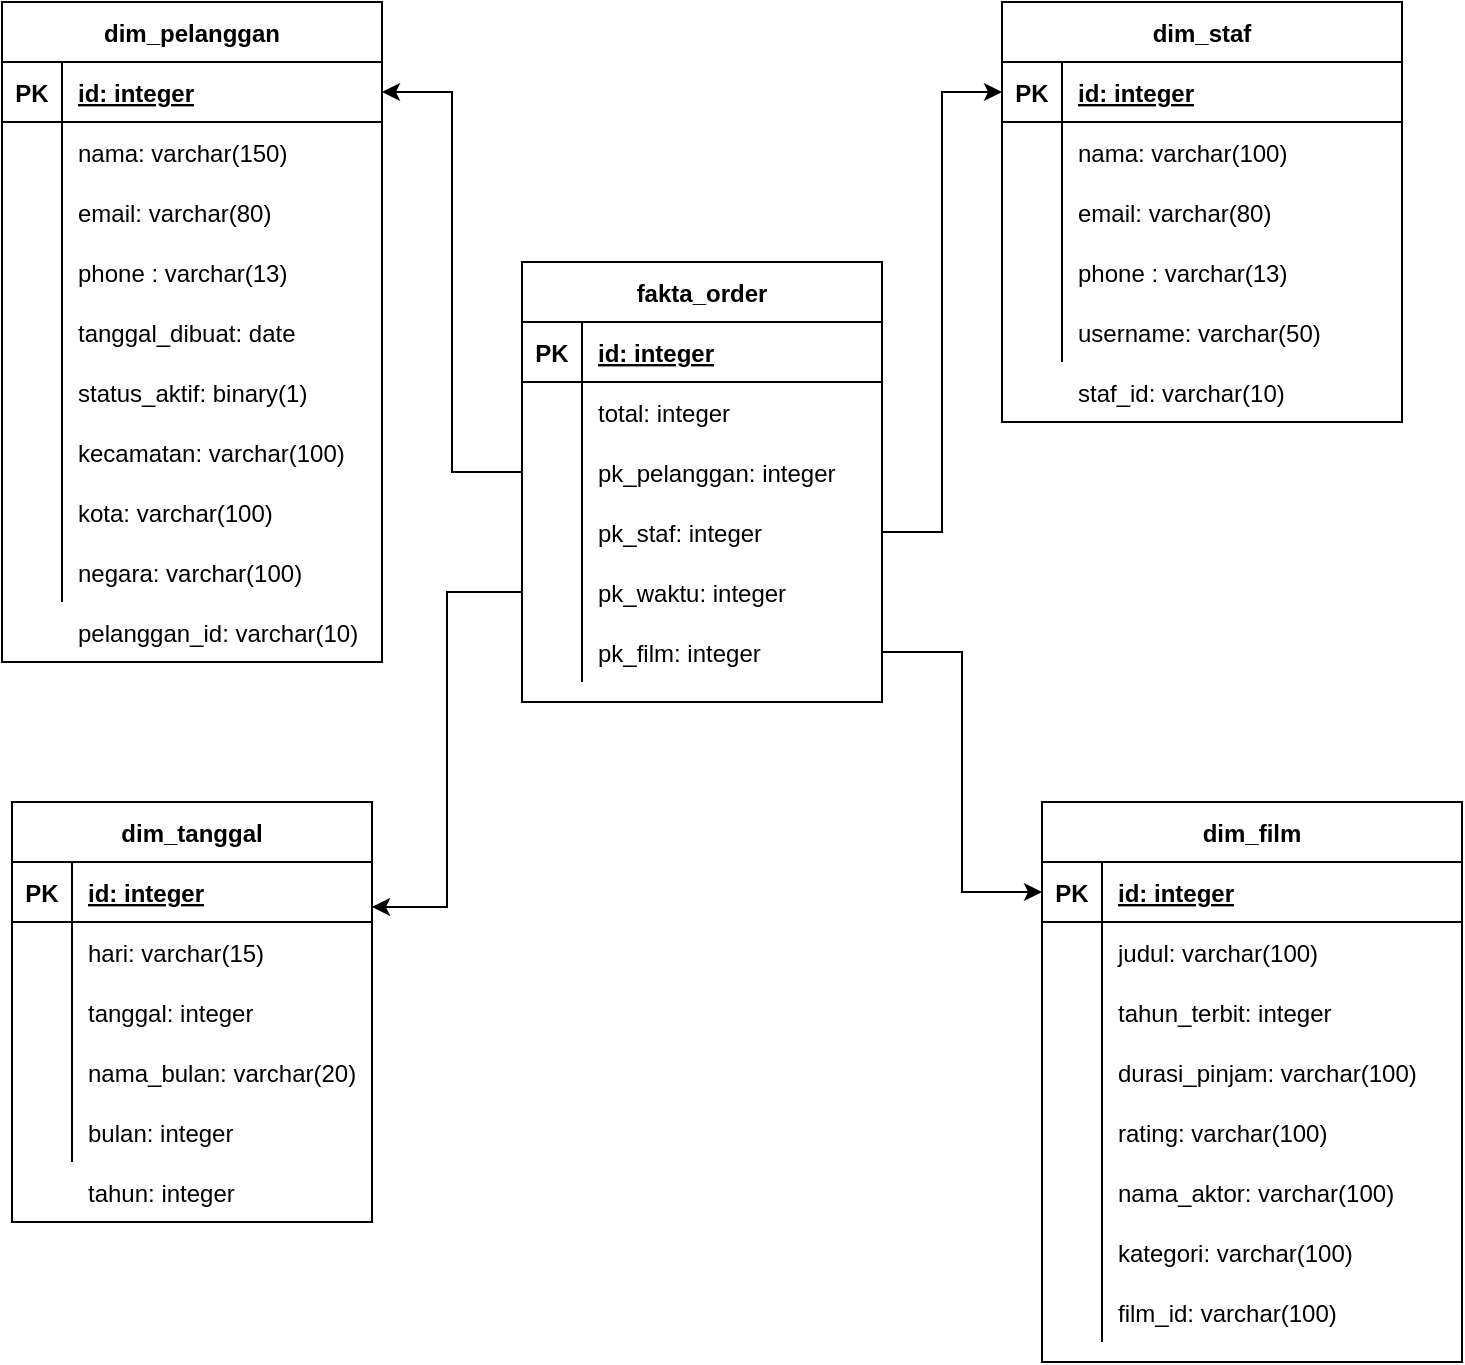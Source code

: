 <mxfile version="13.9.2" type="device"><diagram id="4bnwiTdazOi65BgapOpy" name="Page-1"><mxGraphModel dx="1027" dy="566" grid="1" gridSize="10" guides="1" tooltips="1" connect="1" arrows="1" fold="1" page="1" pageScale="1" pageWidth="827" pageHeight="1169" math="0" shadow="0"><root><mxCell id="0"/><mxCell id="1" parent="0"/><mxCell id="m4vADkWLRVbsWv9wEaw5-1" value="fakta_order" style="shape=table;startSize=30;container=1;collapsible=1;childLayout=tableLayout;fixedRows=1;rowLines=0;fontStyle=1;align=center;resizeLast=1;" vertex="1" parent="1"><mxGeometry x="300" y="160" width="180" height="220" as="geometry"/></mxCell><mxCell id="m4vADkWLRVbsWv9wEaw5-2" value="" style="shape=partialRectangle;collapsible=0;dropTarget=0;pointerEvents=0;fillColor=none;top=0;left=0;bottom=1;right=0;points=[[0,0.5],[1,0.5]];portConstraint=eastwest;" vertex="1" parent="m4vADkWLRVbsWv9wEaw5-1"><mxGeometry y="30" width="180" height="30" as="geometry"/></mxCell><mxCell id="m4vADkWLRVbsWv9wEaw5-3" value="PK" style="shape=partialRectangle;connectable=0;fillColor=none;top=0;left=0;bottom=0;right=0;fontStyle=1;overflow=hidden;" vertex="1" parent="m4vADkWLRVbsWv9wEaw5-2"><mxGeometry width="30" height="30" as="geometry"/></mxCell><mxCell id="m4vADkWLRVbsWv9wEaw5-4" value="id: integer" style="shape=partialRectangle;connectable=0;fillColor=none;top=0;left=0;bottom=0;right=0;align=left;spacingLeft=6;fontStyle=5;overflow=hidden;" vertex="1" parent="m4vADkWLRVbsWv9wEaw5-2"><mxGeometry x="30" width="150" height="30" as="geometry"/></mxCell><mxCell id="m4vADkWLRVbsWv9wEaw5-5" value="" style="shape=partialRectangle;collapsible=0;dropTarget=0;pointerEvents=0;fillColor=none;top=0;left=0;bottom=0;right=0;points=[[0,0.5],[1,0.5]];portConstraint=eastwest;" vertex="1" parent="m4vADkWLRVbsWv9wEaw5-1"><mxGeometry y="60" width="180" height="30" as="geometry"/></mxCell><mxCell id="m4vADkWLRVbsWv9wEaw5-6" value="" style="shape=partialRectangle;connectable=0;fillColor=none;top=0;left=0;bottom=0;right=0;editable=1;overflow=hidden;" vertex="1" parent="m4vADkWLRVbsWv9wEaw5-5"><mxGeometry width="30" height="30" as="geometry"/></mxCell><mxCell id="m4vADkWLRVbsWv9wEaw5-7" value="total: integer" style="shape=partialRectangle;connectable=0;fillColor=none;top=0;left=0;bottom=0;right=0;align=left;spacingLeft=6;overflow=hidden;" vertex="1" parent="m4vADkWLRVbsWv9wEaw5-5"><mxGeometry x="30" width="150" height="30" as="geometry"/></mxCell><mxCell id="m4vADkWLRVbsWv9wEaw5-8" value="" style="shape=partialRectangle;collapsible=0;dropTarget=0;pointerEvents=0;fillColor=none;top=0;left=0;bottom=0;right=0;points=[[0,0.5],[1,0.5]];portConstraint=eastwest;" vertex="1" parent="m4vADkWLRVbsWv9wEaw5-1"><mxGeometry y="90" width="180" height="30" as="geometry"/></mxCell><mxCell id="m4vADkWLRVbsWv9wEaw5-9" value="" style="shape=partialRectangle;connectable=0;fillColor=none;top=0;left=0;bottom=0;right=0;editable=1;overflow=hidden;" vertex="1" parent="m4vADkWLRVbsWv9wEaw5-8"><mxGeometry width="30" height="30" as="geometry"/></mxCell><mxCell id="m4vADkWLRVbsWv9wEaw5-10" value="pk_pelanggan: integer" style="shape=partialRectangle;connectable=0;fillColor=none;top=0;left=0;bottom=0;right=0;align=left;spacingLeft=6;overflow=hidden;" vertex="1" parent="m4vADkWLRVbsWv9wEaw5-8"><mxGeometry x="30" width="150" height="30" as="geometry"/></mxCell><mxCell id="m4vADkWLRVbsWv9wEaw5-11" value="" style="shape=partialRectangle;collapsible=0;dropTarget=0;pointerEvents=0;fillColor=none;top=0;left=0;bottom=0;right=0;points=[[0,0.5],[1,0.5]];portConstraint=eastwest;" vertex="1" parent="m4vADkWLRVbsWv9wEaw5-1"><mxGeometry y="120" width="180" height="30" as="geometry"/></mxCell><mxCell id="m4vADkWLRVbsWv9wEaw5-12" value="" style="shape=partialRectangle;connectable=0;fillColor=none;top=0;left=0;bottom=0;right=0;editable=1;overflow=hidden;" vertex="1" parent="m4vADkWLRVbsWv9wEaw5-11"><mxGeometry width="30" height="30" as="geometry"/></mxCell><mxCell id="m4vADkWLRVbsWv9wEaw5-13" value="pk_staf: integer" style="shape=partialRectangle;connectable=0;fillColor=none;top=0;left=0;bottom=0;right=0;align=left;spacingLeft=6;overflow=hidden;" vertex="1" parent="m4vADkWLRVbsWv9wEaw5-11"><mxGeometry x="30" width="150" height="30" as="geometry"/></mxCell><mxCell id="m4vADkWLRVbsWv9wEaw5-14" value="" style="shape=partialRectangle;collapsible=0;dropTarget=0;pointerEvents=0;fillColor=none;top=0;left=0;bottom=0;right=0;points=[[0,0.5],[1,0.5]];portConstraint=eastwest;" vertex="1" parent="m4vADkWLRVbsWv9wEaw5-1"><mxGeometry y="150" width="180" height="30" as="geometry"/></mxCell><mxCell id="m4vADkWLRVbsWv9wEaw5-15" value="" style="shape=partialRectangle;connectable=0;fillColor=none;top=0;left=0;bottom=0;right=0;editable=1;overflow=hidden;" vertex="1" parent="m4vADkWLRVbsWv9wEaw5-14"><mxGeometry width="30" height="30" as="geometry"/></mxCell><mxCell id="m4vADkWLRVbsWv9wEaw5-16" value="pk_waktu: integer" style="shape=partialRectangle;connectable=0;fillColor=none;top=0;left=0;bottom=0;right=0;align=left;spacingLeft=6;overflow=hidden;" vertex="1" parent="m4vADkWLRVbsWv9wEaw5-14"><mxGeometry x="30" width="150" height="30" as="geometry"/></mxCell><mxCell id="m4vADkWLRVbsWv9wEaw5-17" value="" style="shape=partialRectangle;collapsible=0;dropTarget=0;pointerEvents=0;fillColor=none;top=0;left=0;bottom=0;right=0;points=[[0,0.5],[1,0.5]];portConstraint=eastwest;" vertex="1" parent="m4vADkWLRVbsWv9wEaw5-1"><mxGeometry y="180" width="180" height="30" as="geometry"/></mxCell><mxCell id="m4vADkWLRVbsWv9wEaw5-18" value="" style="shape=partialRectangle;connectable=0;fillColor=none;top=0;left=0;bottom=0;right=0;editable=1;overflow=hidden;" vertex="1" parent="m4vADkWLRVbsWv9wEaw5-17"><mxGeometry width="30" height="30" as="geometry"/></mxCell><mxCell id="m4vADkWLRVbsWv9wEaw5-19" value="pk_film: integer" style="shape=partialRectangle;connectable=0;fillColor=none;top=0;left=0;bottom=0;right=0;align=left;spacingLeft=6;overflow=hidden;" vertex="1" parent="m4vADkWLRVbsWv9wEaw5-17"><mxGeometry x="30" width="150" height="30" as="geometry"/></mxCell><mxCell id="m4vADkWLRVbsWv9wEaw5-20" value="dim_pelanggan" style="shape=table;startSize=30;container=1;collapsible=1;childLayout=tableLayout;fixedRows=1;rowLines=0;fontStyle=1;align=center;resizeLast=1;" vertex="1" parent="1"><mxGeometry x="40" y="30" width="190" height="330" as="geometry"/></mxCell><mxCell id="m4vADkWLRVbsWv9wEaw5-21" value="" style="shape=partialRectangle;collapsible=0;dropTarget=0;pointerEvents=0;fillColor=none;top=0;left=0;bottom=1;right=0;points=[[0,0.5],[1,0.5]];portConstraint=eastwest;" vertex="1" parent="m4vADkWLRVbsWv9wEaw5-20"><mxGeometry y="30" width="190" height="30" as="geometry"/></mxCell><mxCell id="m4vADkWLRVbsWv9wEaw5-22" value="PK" style="shape=partialRectangle;connectable=0;fillColor=none;top=0;left=0;bottom=0;right=0;fontStyle=1;overflow=hidden;" vertex="1" parent="m4vADkWLRVbsWv9wEaw5-21"><mxGeometry width="30" height="30" as="geometry"/></mxCell><mxCell id="m4vADkWLRVbsWv9wEaw5-23" value="id: integer" style="shape=partialRectangle;connectable=0;fillColor=none;top=0;left=0;bottom=0;right=0;align=left;spacingLeft=6;fontStyle=5;overflow=hidden;" vertex="1" parent="m4vADkWLRVbsWv9wEaw5-21"><mxGeometry x="30" width="160" height="30" as="geometry"/></mxCell><mxCell id="m4vADkWLRVbsWv9wEaw5-24" value="" style="shape=partialRectangle;collapsible=0;dropTarget=0;pointerEvents=0;fillColor=none;top=0;left=0;bottom=0;right=0;points=[[0,0.5],[1,0.5]];portConstraint=eastwest;" vertex="1" parent="m4vADkWLRVbsWv9wEaw5-20"><mxGeometry y="60" width="190" height="30" as="geometry"/></mxCell><mxCell id="m4vADkWLRVbsWv9wEaw5-25" value="" style="shape=partialRectangle;connectable=0;fillColor=none;top=0;left=0;bottom=0;right=0;editable=1;overflow=hidden;" vertex="1" parent="m4vADkWLRVbsWv9wEaw5-24"><mxGeometry width="30" height="30" as="geometry"/></mxCell><mxCell id="m4vADkWLRVbsWv9wEaw5-26" value="nama: varchar(150)" style="shape=partialRectangle;connectable=0;fillColor=none;top=0;left=0;bottom=0;right=0;align=left;spacingLeft=6;overflow=hidden;" vertex="1" parent="m4vADkWLRVbsWv9wEaw5-24"><mxGeometry x="30" width="160" height="30" as="geometry"/></mxCell><mxCell id="m4vADkWLRVbsWv9wEaw5-27" value="" style="shape=partialRectangle;collapsible=0;dropTarget=0;pointerEvents=0;fillColor=none;top=0;left=0;bottom=0;right=0;points=[[0,0.5],[1,0.5]];portConstraint=eastwest;" vertex="1" parent="m4vADkWLRVbsWv9wEaw5-20"><mxGeometry y="90" width="190" height="30" as="geometry"/></mxCell><mxCell id="m4vADkWLRVbsWv9wEaw5-28" value="" style="shape=partialRectangle;connectable=0;fillColor=none;top=0;left=0;bottom=0;right=0;editable=1;overflow=hidden;" vertex="1" parent="m4vADkWLRVbsWv9wEaw5-27"><mxGeometry width="30" height="30" as="geometry"/></mxCell><mxCell id="m4vADkWLRVbsWv9wEaw5-29" value="email: varchar(80)" style="shape=partialRectangle;connectable=0;fillColor=none;top=0;left=0;bottom=0;right=0;align=left;spacingLeft=6;overflow=hidden;" vertex="1" parent="m4vADkWLRVbsWv9wEaw5-27"><mxGeometry x="30" width="160" height="30" as="geometry"/></mxCell><mxCell id="m4vADkWLRVbsWv9wEaw5-30" value="" style="shape=partialRectangle;collapsible=0;dropTarget=0;pointerEvents=0;fillColor=none;top=0;left=0;bottom=0;right=0;points=[[0,0.5],[1,0.5]];portConstraint=eastwest;" vertex="1" parent="m4vADkWLRVbsWv9wEaw5-20"><mxGeometry y="120" width="190" height="30" as="geometry"/></mxCell><mxCell id="m4vADkWLRVbsWv9wEaw5-31" value="" style="shape=partialRectangle;connectable=0;fillColor=none;top=0;left=0;bottom=0;right=0;editable=1;overflow=hidden;" vertex="1" parent="m4vADkWLRVbsWv9wEaw5-30"><mxGeometry width="30" height="30" as="geometry"/></mxCell><mxCell id="m4vADkWLRVbsWv9wEaw5-32" value="phone : varchar(13)" style="shape=partialRectangle;connectable=0;fillColor=none;top=0;left=0;bottom=0;right=0;align=left;spacingLeft=6;overflow=hidden;" vertex="1" parent="m4vADkWLRVbsWv9wEaw5-30"><mxGeometry x="30" width="160" height="30" as="geometry"/></mxCell><mxCell id="m4vADkWLRVbsWv9wEaw5-33" value="" style="shape=partialRectangle;collapsible=0;dropTarget=0;pointerEvents=0;fillColor=none;top=0;left=0;bottom=0;right=0;points=[[0,0.5],[1,0.5]];portConstraint=eastwest;" vertex="1" parent="m4vADkWLRVbsWv9wEaw5-20"><mxGeometry y="150" width="190" height="30" as="geometry"/></mxCell><mxCell id="m4vADkWLRVbsWv9wEaw5-34" value="" style="shape=partialRectangle;connectable=0;fillColor=none;top=0;left=0;bottom=0;right=0;editable=1;overflow=hidden;" vertex="1" parent="m4vADkWLRVbsWv9wEaw5-33"><mxGeometry width="30" height="30" as="geometry"/></mxCell><mxCell id="m4vADkWLRVbsWv9wEaw5-35" value="tanggal_dibuat: date" style="shape=partialRectangle;connectable=0;fillColor=none;top=0;left=0;bottom=0;right=0;align=left;spacingLeft=6;overflow=hidden;" vertex="1" parent="m4vADkWLRVbsWv9wEaw5-33"><mxGeometry x="30" width="160" height="30" as="geometry"/></mxCell><mxCell id="m4vADkWLRVbsWv9wEaw5-36" value="" style="shape=partialRectangle;collapsible=0;dropTarget=0;pointerEvents=0;fillColor=none;top=0;left=0;bottom=0;right=0;points=[[0,0.5],[1,0.5]];portConstraint=eastwest;" vertex="1" parent="m4vADkWLRVbsWv9wEaw5-20"><mxGeometry y="180" width="190" height="30" as="geometry"/></mxCell><mxCell id="m4vADkWLRVbsWv9wEaw5-37" value="" style="shape=partialRectangle;connectable=0;fillColor=none;top=0;left=0;bottom=0;right=0;editable=1;overflow=hidden;" vertex="1" parent="m4vADkWLRVbsWv9wEaw5-36"><mxGeometry width="30" height="30" as="geometry"/></mxCell><mxCell id="m4vADkWLRVbsWv9wEaw5-38" value="status_aktif: binary(1)" style="shape=partialRectangle;connectable=0;fillColor=none;top=0;left=0;bottom=0;right=0;align=left;spacingLeft=6;overflow=hidden;" vertex="1" parent="m4vADkWLRVbsWv9wEaw5-36"><mxGeometry x="30" width="160" height="30" as="geometry"/></mxCell><mxCell id="m4vADkWLRVbsWv9wEaw5-39" value="" style="shape=partialRectangle;collapsible=0;dropTarget=0;pointerEvents=0;fillColor=none;top=0;left=0;bottom=0;right=0;points=[[0,0.5],[1,0.5]];portConstraint=eastwest;" vertex="1" parent="m4vADkWLRVbsWv9wEaw5-20"><mxGeometry y="210" width="190" height="30" as="geometry"/></mxCell><mxCell id="m4vADkWLRVbsWv9wEaw5-40" value="" style="shape=partialRectangle;connectable=0;fillColor=none;top=0;left=0;bottom=0;right=0;editable=1;overflow=hidden;" vertex="1" parent="m4vADkWLRVbsWv9wEaw5-39"><mxGeometry width="30" height="30" as="geometry"/></mxCell><mxCell id="m4vADkWLRVbsWv9wEaw5-41" value="kecamatan: varchar(100)" style="shape=partialRectangle;connectable=0;fillColor=none;top=0;left=0;bottom=0;right=0;align=left;spacingLeft=6;overflow=hidden;" vertex="1" parent="m4vADkWLRVbsWv9wEaw5-39"><mxGeometry x="30" width="160" height="30" as="geometry"/></mxCell><mxCell id="m4vADkWLRVbsWv9wEaw5-42" value="" style="shape=partialRectangle;collapsible=0;dropTarget=0;pointerEvents=0;fillColor=none;top=0;left=0;bottom=0;right=0;points=[[0,0.5],[1,0.5]];portConstraint=eastwest;" vertex="1" parent="m4vADkWLRVbsWv9wEaw5-20"><mxGeometry y="240" width="190" height="30" as="geometry"/></mxCell><mxCell id="m4vADkWLRVbsWv9wEaw5-43" value="" style="shape=partialRectangle;connectable=0;fillColor=none;top=0;left=0;bottom=0;right=0;editable=1;overflow=hidden;" vertex="1" parent="m4vADkWLRVbsWv9wEaw5-42"><mxGeometry width="30" height="30" as="geometry"/></mxCell><mxCell id="m4vADkWLRVbsWv9wEaw5-44" value="kota: varchar(100)" style="shape=partialRectangle;connectable=0;fillColor=none;top=0;left=0;bottom=0;right=0;align=left;spacingLeft=6;overflow=hidden;" vertex="1" parent="m4vADkWLRVbsWv9wEaw5-42"><mxGeometry x="30" width="160" height="30" as="geometry"/></mxCell><mxCell id="m4vADkWLRVbsWv9wEaw5-45" value="" style="shape=partialRectangle;collapsible=0;dropTarget=0;pointerEvents=0;fillColor=none;top=0;left=0;bottom=0;right=0;points=[[0,0.5],[1,0.5]];portConstraint=eastwest;" vertex="1" parent="m4vADkWLRVbsWv9wEaw5-20"><mxGeometry y="270" width="190" height="30" as="geometry"/></mxCell><mxCell id="m4vADkWLRVbsWv9wEaw5-46" value="" style="shape=partialRectangle;connectable=0;fillColor=none;top=0;left=0;bottom=0;right=0;editable=1;overflow=hidden;" vertex="1" parent="m4vADkWLRVbsWv9wEaw5-45"><mxGeometry width="30" height="30" as="geometry"/></mxCell><mxCell id="m4vADkWLRVbsWv9wEaw5-47" value="negara: varchar(100)" style="shape=partialRectangle;connectable=0;fillColor=none;top=0;left=0;bottom=0;right=0;align=left;spacingLeft=6;overflow=hidden;" vertex="1" parent="m4vADkWLRVbsWv9wEaw5-45"><mxGeometry x="30" width="160" height="30" as="geometry"/></mxCell><mxCell id="m4vADkWLRVbsWv9wEaw5-48" style="edgeStyle=orthogonalEdgeStyle;rounded=0;orthogonalLoop=1;jettySize=auto;html=1;entryX=1;entryY=0.5;entryDx=0;entryDy=0;" edge="1" parent="1" source="m4vADkWLRVbsWv9wEaw5-8" target="m4vADkWLRVbsWv9wEaw5-21"><mxGeometry relative="1" as="geometry"/></mxCell><mxCell id="m4vADkWLRVbsWv9wEaw5-49" value="dim_staf" style="shape=table;startSize=30;container=1;collapsible=1;childLayout=tableLayout;fixedRows=1;rowLines=0;fontStyle=1;align=center;resizeLast=1;" vertex="1" parent="1"><mxGeometry x="540" y="30" width="200" height="210" as="geometry"/></mxCell><mxCell id="m4vADkWLRVbsWv9wEaw5-50" value="" style="shape=partialRectangle;collapsible=0;dropTarget=0;pointerEvents=0;fillColor=none;top=0;left=0;bottom=1;right=0;points=[[0,0.5],[1,0.5]];portConstraint=eastwest;" vertex="1" parent="m4vADkWLRVbsWv9wEaw5-49"><mxGeometry y="30" width="200" height="30" as="geometry"/></mxCell><mxCell id="m4vADkWLRVbsWv9wEaw5-51" value="PK" style="shape=partialRectangle;connectable=0;fillColor=none;top=0;left=0;bottom=0;right=0;fontStyle=1;overflow=hidden;" vertex="1" parent="m4vADkWLRVbsWv9wEaw5-50"><mxGeometry width="30" height="30" as="geometry"/></mxCell><mxCell id="m4vADkWLRVbsWv9wEaw5-52" value="id: integer" style="shape=partialRectangle;connectable=0;fillColor=none;top=0;left=0;bottom=0;right=0;align=left;spacingLeft=6;fontStyle=5;overflow=hidden;" vertex="1" parent="m4vADkWLRVbsWv9wEaw5-50"><mxGeometry x="30" width="170" height="30" as="geometry"/></mxCell><mxCell id="m4vADkWLRVbsWv9wEaw5-53" value="" style="shape=partialRectangle;collapsible=0;dropTarget=0;pointerEvents=0;fillColor=none;top=0;left=0;bottom=0;right=0;points=[[0,0.5],[1,0.5]];portConstraint=eastwest;" vertex="1" parent="m4vADkWLRVbsWv9wEaw5-49"><mxGeometry y="60" width="200" height="30" as="geometry"/></mxCell><mxCell id="m4vADkWLRVbsWv9wEaw5-54" value="" style="shape=partialRectangle;connectable=0;fillColor=none;top=0;left=0;bottom=0;right=0;editable=1;overflow=hidden;" vertex="1" parent="m4vADkWLRVbsWv9wEaw5-53"><mxGeometry width="30" height="30" as="geometry"/></mxCell><mxCell id="m4vADkWLRVbsWv9wEaw5-55" value="nama: varchar(100)" style="shape=partialRectangle;connectable=0;fillColor=none;top=0;left=0;bottom=0;right=0;align=left;spacingLeft=6;overflow=hidden;" vertex="1" parent="m4vADkWLRVbsWv9wEaw5-53"><mxGeometry x="30" width="170" height="30" as="geometry"/></mxCell><mxCell id="m4vADkWLRVbsWv9wEaw5-56" value="" style="shape=partialRectangle;collapsible=0;dropTarget=0;pointerEvents=0;fillColor=none;top=0;left=0;bottom=0;right=0;points=[[0,0.5],[1,0.5]];portConstraint=eastwest;" vertex="1" parent="m4vADkWLRVbsWv9wEaw5-49"><mxGeometry y="90" width="200" height="30" as="geometry"/></mxCell><mxCell id="m4vADkWLRVbsWv9wEaw5-57" value="" style="shape=partialRectangle;connectable=0;fillColor=none;top=0;left=0;bottom=0;right=0;editable=1;overflow=hidden;" vertex="1" parent="m4vADkWLRVbsWv9wEaw5-56"><mxGeometry width="30" height="30" as="geometry"/></mxCell><mxCell id="m4vADkWLRVbsWv9wEaw5-58" value="email: varchar(80)" style="shape=partialRectangle;connectable=0;fillColor=none;top=0;left=0;bottom=0;right=0;align=left;spacingLeft=6;overflow=hidden;" vertex="1" parent="m4vADkWLRVbsWv9wEaw5-56"><mxGeometry x="30" width="170" height="30" as="geometry"/></mxCell><mxCell id="m4vADkWLRVbsWv9wEaw5-59" value="" style="shape=partialRectangle;collapsible=0;dropTarget=0;pointerEvents=0;fillColor=none;top=0;left=0;bottom=0;right=0;points=[[0,0.5],[1,0.5]];portConstraint=eastwest;" vertex="1" parent="m4vADkWLRVbsWv9wEaw5-49"><mxGeometry y="120" width="200" height="30" as="geometry"/></mxCell><mxCell id="m4vADkWLRVbsWv9wEaw5-60" value="" style="shape=partialRectangle;connectable=0;fillColor=none;top=0;left=0;bottom=0;right=0;editable=1;overflow=hidden;" vertex="1" parent="m4vADkWLRVbsWv9wEaw5-59"><mxGeometry width="30" height="30" as="geometry"/></mxCell><mxCell id="m4vADkWLRVbsWv9wEaw5-61" value="phone : varchar(13)" style="shape=partialRectangle;connectable=0;fillColor=none;top=0;left=0;bottom=0;right=0;align=left;spacingLeft=6;overflow=hidden;" vertex="1" parent="m4vADkWLRVbsWv9wEaw5-59"><mxGeometry x="30" width="170" height="30" as="geometry"/></mxCell><mxCell id="m4vADkWLRVbsWv9wEaw5-62" value="" style="shape=partialRectangle;collapsible=0;dropTarget=0;pointerEvents=0;fillColor=none;top=0;left=0;bottom=0;right=0;points=[[0,0.5],[1,0.5]];portConstraint=eastwest;" vertex="1" parent="m4vADkWLRVbsWv9wEaw5-49"><mxGeometry y="150" width="200" height="30" as="geometry"/></mxCell><mxCell id="m4vADkWLRVbsWv9wEaw5-63" value="" style="shape=partialRectangle;connectable=0;fillColor=none;top=0;left=0;bottom=0;right=0;editable=1;overflow=hidden;" vertex="1" parent="m4vADkWLRVbsWv9wEaw5-62"><mxGeometry width="30" height="30" as="geometry"/></mxCell><mxCell id="m4vADkWLRVbsWv9wEaw5-64" value="username: varchar(50)" style="shape=partialRectangle;connectable=0;fillColor=none;top=0;left=0;bottom=0;right=0;align=left;spacingLeft=6;overflow=hidden;" vertex="1" parent="m4vADkWLRVbsWv9wEaw5-62"><mxGeometry x="30" width="170" height="30" as="geometry"/></mxCell><mxCell id="m4vADkWLRVbsWv9wEaw5-65" style="edgeStyle=orthogonalEdgeStyle;rounded=0;orthogonalLoop=1;jettySize=auto;html=1;" edge="1" parent="1" source="m4vADkWLRVbsWv9wEaw5-11" target="m4vADkWLRVbsWv9wEaw5-50"><mxGeometry relative="1" as="geometry"/></mxCell><mxCell id="m4vADkWLRVbsWv9wEaw5-66" value="dim_tanggal" style="shape=table;startSize=30;container=1;collapsible=1;childLayout=tableLayout;fixedRows=1;rowLines=0;fontStyle=1;align=center;resizeLast=1;" vertex="1" parent="1"><mxGeometry x="45" y="430" width="180" height="210" as="geometry"/></mxCell><mxCell id="m4vADkWLRVbsWv9wEaw5-67" value="" style="shape=partialRectangle;collapsible=0;dropTarget=0;pointerEvents=0;fillColor=none;top=0;left=0;bottom=1;right=0;points=[[0,0.5],[1,0.5]];portConstraint=eastwest;" vertex="1" parent="m4vADkWLRVbsWv9wEaw5-66"><mxGeometry y="30" width="180" height="30" as="geometry"/></mxCell><mxCell id="m4vADkWLRVbsWv9wEaw5-68" value="PK" style="shape=partialRectangle;connectable=0;fillColor=none;top=0;left=0;bottom=0;right=0;fontStyle=1;overflow=hidden;" vertex="1" parent="m4vADkWLRVbsWv9wEaw5-67"><mxGeometry width="30" height="30" as="geometry"/></mxCell><mxCell id="m4vADkWLRVbsWv9wEaw5-69" value="id: integer" style="shape=partialRectangle;connectable=0;fillColor=none;top=0;left=0;bottom=0;right=0;align=left;spacingLeft=6;fontStyle=5;overflow=hidden;" vertex="1" parent="m4vADkWLRVbsWv9wEaw5-67"><mxGeometry x="30" width="150" height="30" as="geometry"/></mxCell><mxCell id="m4vADkWLRVbsWv9wEaw5-70" value="" style="shape=partialRectangle;collapsible=0;dropTarget=0;pointerEvents=0;fillColor=none;top=0;left=0;bottom=0;right=0;points=[[0,0.5],[1,0.5]];portConstraint=eastwest;" vertex="1" parent="m4vADkWLRVbsWv9wEaw5-66"><mxGeometry y="60" width="180" height="30" as="geometry"/></mxCell><mxCell id="m4vADkWLRVbsWv9wEaw5-71" value="" style="shape=partialRectangle;connectable=0;fillColor=none;top=0;left=0;bottom=0;right=0;editable=1;overflow=hidden;" vertex="1" parent="m4vADkWLRVbsWv9wEaw5-70"><mxGeometry width="30" height="30" as="geometry"/></mxCell><mxCell id="m4vADkWLRVbsWv9wEaw5-72" value="hari: varchar(15)" style="shape=partialRectangle;connectable=0;fillColor=none;top=0;left=0;bottom=0;right=0;align=left;spacingLeft=6;overflow=hidden;" vertex="1" parent="m4vADkWLRVbsWv9wEaw5-70"><mxGeometry x="30" width="150" height="30" as="geometry"/></mxCell><mxCell id="m4vADkWLRVbsWv9wEaw5-73" value="" style="shape=partialRectangle;collapsible=0;dropTarget=0;pointerEvents=0;fillColor=none;top=0;left=0;bottom=0;right=0;points=[[0,0.5],[1,0.5]];portConstraint=eastwest;" vertex="1" parent="m4vADkWLRVbsWv9wEaw5-66"><mxGeometry y="90" width="180" height="30" as="geometry"/></mxCell><mxCell id="m4vADkWLRVbsWv9wEaw5-74" value="" style="shape=partialRectangle;connectable=0;fillColor=none;top=0;left=0;bottom=0;right=0;editable=1;overflow=hidden;" vertex="1" parent="m4vADkWLRVbsWv9wEaw5-73"><mxGeometry width="30" height="30" as="geometry"/></mxCell><mxCell id="m4vADkWLRVbsWv9wEaw5-75" value="tanggal: integer" style="shape=partialRectangle;connectable=0;fillColor=none;top=0;left=0;bottom=0;right=0;align=left;spacingLeft=6;overflow=hidden;" vertex="1" parent="m4vADkWLRVbsWv9wEaw5-73"><mxGeometry x="30" width="150" height="30" as="geometry"/></mxCell><mxCell id="m4vADkWLRVbsWv9wEaw5-76" value="" style="shape=partialRectangle;collapsible=0;dropTarget=0;pointerEvents=0;fillColor=none;top=0;left=0;bottom=0;right=0;points=[[0,0.5],[1,0.5]];portConstraint=eastwest;" vertex="1" parent="m4vADkWLRVbsWv9wEaw5-66"><mxGeometry y="120" width="180" height="30" as="geometry"/></mxCell><mxCell id="m4vADkWLRVbsWv9wEaw5-77" value="" style="shape=partialRectangle;connectable=0;fillColor=none;top=0;left=0;bottom=0;right=0;editable=1;overflow=hidden;" vertex="1" parent="m4vADkWLRVbsWv9wEaw5-76"><mxGeometry width="30" height="30" as="geometry"/></mxCell><mxCell id="m4vADkWLRVbsWv9wEaw5-78" value="nama_bulan: varchar(20)" style="shape=partialRectangle;connectable=0;fillColor=none;top=0;left=0;bottom=0;right=0;align=left;spacingLeft=6;overflow=hidden;" vertex="1" parent="m4vADkWLRVbsWv9wEaw5-76"><mxGeometry x="30" width="150" height="30" as="geometry"/></mxCell><mxCell id="m4vADkWLRVbsWv9wEaw5-79" value="" style="shape=partialRectangle;collapsible=0;dropTarget=0;pointerEvents=0;fillColor=none;top=0;left=0;bottom=0;right=0;points=[[0,0.5],[1,0.5]];portConstraint=eastwest;" vertex="1" parent="m4vADkWLRVbsWv9wEaw5-66"><mxGeometry y="150" width="180" height="30" as="geometry"/></mxCell><mxCell id="m4vADkWLRVbsWv9wEaw5-80" value="" style="shape=partialRectangle;connectable=0;fillColor=none;top=0;left=0;bottom=0;right=0;editable=1;overflow=hidden;" vertex="1" parent="m4vADkWLRVbsWv9wEaw5-79"><mxGeometry width="30" height="30" as="geometry"/></mxCell><mxCell id="m4vADkWLRVbsWv9wEaw5-81" value="bulan: integer" style="shape=partialRectangle;connectable=0;fillColor=none;top=0;left=0;bottom=0;right=0;align=left;spacingLeft=6;overflow=hidden;" vertex="1" parent="m4vADkWLRVbsWv9wEaw5-79"><mxGeometry x="30" width="150" height="30" as="geometry"/></mxCell><mxCell id="m4vADkWLRVbsWv9wEaw5-82" style="edgeStyle=orthogonalEdgeStyle;rounded=0;orthogonalLoop=1;jettySize=auto;html=1;entryX=1;entryY=0.25;entryDx=0;entryDy=0;" edge="1" parent="1" source="m4vADkWLRVbsWv9wEaw5-14" target="m4vADkWLRVbsWv9wEaw5-66"><mxGeometry relative="1" as="geometry"/></mxCell><mxCell id="m4vADkWLRVbsWv9wEaw5-83" value="dim_film" style="shape=table;startSize=30;container=1;collapsible=1;childLayout=tableLayout;fixedRows=1;rowLines=0;fontStyle=1;align=center;resizeLast=1;" vertex="1" parent="1"><mxGeometry x="560" y="430" width="210" height="280" as="geometry"/></mxCell><mxCell id="m4vADkWLRVbsWv9wEaw5-84" value="" style="shape=partialRectangle;collapsible=0;dropTarget=0;pointerEvents=0;fillColor=none;top=0;left=0;bottom=1;right=0;points=[[0,0.5],[1,0.5]];portConstraint=eastwest;" vertex="1" parent="m4vADkWLRVbsWv9wEaw5-83"><mxGeometry y="30" width="210" height="30" as="geometry"/></mxCell><mxCell id="m4vADkWLRVbsWv9wEaw5-85" value="PK" style="shape=partialRectangle;connectable=0;fillColor=none;top=0;left=0;bottom=0;right=0;fontStyle=1;overflow=hidden;" vertex="1" parent="m4vADkWLRVbsWv9wEaw5-84"><mxGeometry width="30" height="30" as="geometry"/></mxCell><mxCell id="m4vADkWLRVbsWv9wEaw5-86" value="id: integer" style="shape=partialRectangle;connectable=0;fillColor=none;top=0;left=0;bottom=0;right=0;align=left;spacingLeft=6;fontStyle=5;overflow=hidden;" vertex="1" parent="m4vADkWLRVbsWv9wEaw5-84"><mxGeometry x="30" width="180" height="30" as="geometry"/></mxCell><mxCell id="m4vADkWLRVbsWv9wEaw5-87" value="" style="shape=partialRectangle;collapsible=0;dropTarget=0;pointerEvents=0;fillColor=none;top=0;left=0;bottom=0;right=0;points=[[0,0.5],[1,0.5]];portConstraint=eastwest;" vertex="1" parent="m4vADkWLRVbsWv9wEaw5-83"><mxGeometry y="60" width="210" height="30" as="geometry"/></mxCell><mxCell id="m4vADkWLRVbsWv9wEaw5-88" value="" style="shape=partialRectangle;connectable=0;fillColor=none;top=0;left=0;bottom=0;right=0;editable=1;overflow=hidden;" vertex="1" parent="m4vADkWLRVbsWv9wEaw5-87"><mxGeometry width="30" height="30" as="geometry"/></mxCell><mxCell id="m4vADkWLRVbsWv9wEaw5-89" value="judul: varchar(100)" style="shape=partialRectangle;connectable=0;fillColor=none;top=0;left=0;bottom=0;right=0;align=left;spacingLeft=6;overflow=hidden;" vertex="1" parent="m4vADkWLRVbsWv9wEaw5-87"><mxGeometry x="30" width="180" height="30" as="geometry"/></mxCell><mxCell id="m4vADkWLRVbsWv9wEaw5-90" value="" style="shape=partialRectangle;collapsible=0;dropTarget=0;pointerEvents=0;fillColor=none;top=0;left=0;bottom=0;right=0;points=[[0,0.5],[1,0.5]];portConstraint=eastwest;" vertex="1" parent="m4vADkWLRVbsWv9wEaw5-83"><mxGeometry y="90" width="210" height="30" as="geometry"/></mxCell><mxCell id="m4vADkWLRVbsWv9wEaw5-91" value="" style="shape=partialRectangle;connectable=0;fillColor=none;top=0;left=0;bottom=0;right=0;editable=1;overflow=hidden;" vertex="1" parent="m4vADkWLRVbsWv9wEaw5-90"><mxGeometry width="30" height="30" as="geometry"/></mxCell><mxCell id="m4vADkWLRVbsWv9wEaw5-92" value="tahun_terbit: integer" style="shape=partialRectangle;connectable=0;fillColor=none;top=0;left=0;bottom=0;right=0;align=left;spacingLeft=6;overflow=hidden;" vertex="1" parent="m4vADkWLRVbsWv9wEaw5-90"><mxGeometry x="30" width="180" height="30" as="geometry"/></mxCell><mxCell id="m4vADkWLRVbsWv9wEaw5-93" value="" style="shape=partialRectangle;collapsible=0;dropTarget=0;pointerEvents=0;fillColor=none;top=0;left=0;bottom=0;right=0;points=[[0,0.5],[1,0.5]];portConstraint=eastwest;" vertex="1" parent="m4vADkWLRVbsWv9wEaw5-83"><mxGeometry y="120" width="210" height="30" as="geometry"/></mxCell><mxCell id="m4vADkWLRVbsWv9wEaw5-94" value="" style="shape=partialRectangle;connectable=0;fillColor=none;top=0;left=0;bottom=0;right=0;editable=1;overflow=hidden;" vertex="1" parent="m4vADkWLRVbsWv9wEaw5-93"><mxGeometry width="30" height="30" as="geometry"/></mxCell><mxCell id="m4vADkWLRVbsWv9wEaw5-95" value="durasi_pinjam: varchar(100)" style="shape=partialRectangle;connectable=0;fillColor=none;top=0;left=0;bottom=0;right=0;align=left;spacingLeft=6;overflow=hidden;" vertex="1" parent="m4vADkWLRVbsWv9wEaw5-93"><mxGeometry x="30" width="180" height="30" as="geometry"/></mxCell><mxCell id="m4vADkWLRVbsWv9wEaw5-96" value="" style="shape=partialRectangle;collapsible=0;dropTarget=0;pointerEvents=0;fillColor=none;top=0;left=0;bottom=0;right=0;points=[[0,0.5],[1,0.5]];portConstraint=eastwest;" vertex="1" parent="m4vADkWLRVbsWv9wEaw5-83"><mxGeometry y="150" width="210" height="30" as="geometry"/></mxCell><mxCell id="m4vADkWLRVbsWv9wEaw5-97" value="" style="shape=partialRectangle;connectable=0;fillColor=none;top=0;left=0;bottom=0;right=0;editable=1;overflow=hidden;" vertex="1" parent="m4vADkWLRVbsWv9wEaw5-96"><mxGeometry width="30" height="30" as="geometry"/></mxCell><mxCell id="m4vADkWLRVbsWv9wEaw5-98" value="rating: varchar(100)" style="shape=partialRectangle;connectable=0;fillColor=none;top=0;left=0;bottom=0;right=0;align=left;spacingLeft=6;overflow=hidden;" vertex="1" parent="m4vADkWLRVbsWv9wEaw5-96"><mxGeometry x="30" width="180" height="30" as="geometry"/></mxCell><mxCell id="m4vADkWLRVbsWv9wEaw5-99" value="" style="shape=partialRectangle;collapsible=0;dropTarget=0;pointerEvents=0;fillColor=none;top=0;left=0;bottom=0;right=0;points=[[0,0.5],[1,0.5]];portConstraint=eastwest;" vertex="1" parent="m4vADkWLRVbsWv9wEaw5-83"><mxGeometry y="180" width="210" height="30" as="geometry"/></mxCell><mxCell id="m4vADkWLRVbsWv9wEaw5-100" value="" style="shape=partialRectangle;connectable=0;fillColor=none;top=0;left=0;bottom=0;right=0;editable=1;overflow=hidden;" vertex="1" parent="m4vADkWLRVbsWv9wEaw5-99"><mxGeometry width="30" height="30" as="geometry"/></mxCell><mxCell id="m4vADkWLRVbsWv9wEaw5-101" value="nama_aktor: varchar(100)" style="shape=partialRectangle;connectable=0;fillColor=none;top=0;left=0;bottom=0;right=0;align=left;spacingLeft=6;overflow=hidden;" vertex="1" parent="m4vADkWLRVbsWv9wEaw5-99"><mxGeometry x="30" width="180" height="30" as="geometry"/></mxCell><mxCell id="m4vADkWLRVbsWv9wEaw5-102" value="" style="shape=partialRectangle;collapsible=0;dropTarget=0;pointerEvents=0;fillColor=none;top=0;left=0;bottom=0;right=0;points=[[0,0.5],[1,0.5]];portConstraint=eastwest;" vertex="1" parent="m4vADkWLRVbsWv9wEaw5-83"><mxGeometry y="210" width="210" height="30" as="geometry"/></mxCell><mxCell id="m4vADkWLRVbsWv9wEaw5-103" value="" style="shape=partialRectangle;connectable=0;fillColor=none;top=0;left=0;bottom=0;right=0;editable=1;overflow=hidden;" vertex="1" parent="m4vADkWLRVbsWv9wEaw5-102"><mxGeometry width="30" height="30" as="geometry"/></mxCell><mxCell id="m4vADkWLRVbsWv9wEaw5-104" value="kategori: varchar(100)" style="shape=partialRectangle;connectable=0;fillColor=none;top=0;left=0;bottom=0;right=0;align=left;spacingLeft=6;overflow=hidden;" vertex="1" parent="m4vADkWLRVbsWv9wEaw5-102"><mxGeometry x="30" width="180" height="30" as="geometry"/></mxCell><mxCell id="m4vADkWLRVbsWv9wEaw5-105" value="" style="shape=partialRectangle;collapsible=0;dropTarget=0;pointerEvents=0;fillColor=none;top=0;left=0;bottom=0;right=0;points=[[0,0.5],[1,0.5]];portConstraint=eastwest;" vertex="1" parent="m4vADkWLRVbsWv9wEaw5-83"><mxGeometry y="240" width="210" height="30" as="geometry"/></mxCell><mxCell id="m4vADkWLRVbsWv9wEaw5-106" value="" style="shape=partialRectangle;connectable=0;fillColor=none;top=0;left=0;bottom=0;right=0;editable=1;overflow=hidden;" vertex="1" parent="m4vADkWLRVbsWv9wEaw5-105"><mxGeometry width="30" height="30" as="geometry"/></mxCell><mxCell id="m4vADkWLRVbsWv9wEaw5-107" value="film_id: varchar(100)" style="shape=partialRectangle;connectable=0;fillColor=none;top=0;left=0;bottom=0;right=0;align=left;spacingLeft=6;overflow=hidden;" vertex="1" parent="m4vADkWLRVbsWv9wEaw5-105"><mxGeometry x="30" width="180" height="30" as="geometry"/></mxCell><mxCell id="m4vADkWLRVbsWv9wEaw5-108" style="edgeStyle=orthogonalEdgeStyle;rounded=0;orthogonalLoop=1;jettySize=auto;html=1;exitX=1;exitY=0.5;exitDx=0;exitDy=0;entryX=0;entryY=0.5;entryDx=0;entryDy=0;" edge="1" parent="1" source="m4vADkWLRVbsWv9wEaw5-17" target="m4vADkWLRVbsWv9wEaw5-84"><mxGeometry relative="1" as="geometry"/></mxCell><mxCell id="m4vADkWLRVbsWv9wEaw5-109" value="" style="shape=partialRectangle;collapsible=0;dropTarget=0;pointerEvents=0;fillColor=none;top=0;left=0;bottom=0;right=0;points=[[0,0.5],[1,0.5]];portConstraint=eastwest;" vertex="1" parent="1"><mxGeometry x="40" y="330" width="190" height="30" as="geometry"/></mxCell><mxCell id="m4vADkWLRVbsWv9wEaw5-110" value="" style="shape=partialRectangle;connectable=0;fillColor=none;top=0;left=0;bottom=0;right=0;editable=1;overflow=hidden;" vertex="1" parent="m4vADkWLRVbsWv9wEaw5-109"><mxGeometry width="30" height="30" as="geometry"/></mxCell><mxCell id="m4vADkWLRVbsWv9wEaw5-111" value="pelanggan_id: varchar(10)" style="shape=partialRectangle;connectable=0;fillColor=none;top=0;left=0;bottom=0;right=0;align=left;spacingLeft=6;overflow=hidden;" vertex="1" parent="m4vADkWLRVbsWv9wEaw5-109"><mxGeometry x="30" width="160" height="30" as="geometry"/></mxCell><mxCell id="m4vADkWLRVbsWv9wEaw5-113" value="" style="shape=partialRectangle;collapsible=0;dropTarget=0;pointerEvents=0;fillColor=none;top=0;left=0;bottom=0;right=0;points=[[0,0.5],[1,0.5]];portConstraint=eastwest;" vertex="1" parent="1"><mxGeometry x="540" y="210" width="190" height="30" as="geometry"/></mxCell><mxCell id="m4vADkWLRVbsWv9wEaw5-114" value="" style="shape=partialRectangle;connectable=0;fillColor=none;top=0;left=0;bottom=0;right=0;editable=1;overflow=hidden;" vertex="1" parent="m4vADkWLRVbsWv9wEaw5-113"><mxGeometry width="30" height="30" as="geometry"/></mxCell><mxCell id="m4vADkWLRVbsWv9wEaw5-115" value="staf_id: varchar(10)" style="shape=partialRectangle;connectable=0;fillColor=none;top=0;left=0;bottom=0;right=0;align=left;spacingLeft=6;overflow=hidden;" vertex="1" parent="m4vADkWLRVbsWv9wEaw5-113"><mxGeometry x="30" width="160" height="30" as="geometry"/></mxCell><mxCell id="m4vADkWLRVbsWv9wEaw5-118" value="tahun: integer" style="shape=partialRectangle;connectable=0;fillColor=none;top=0;left=0;bottom=0;right=0;align=left;spacingLeft=6;overflow=hidden;" vertex="1" parent="1"><mxGeometry x="75" y="610" width="150" height="30" as="geometry"/></mxCell></root></mxGraphModel></diagram></mxfile>